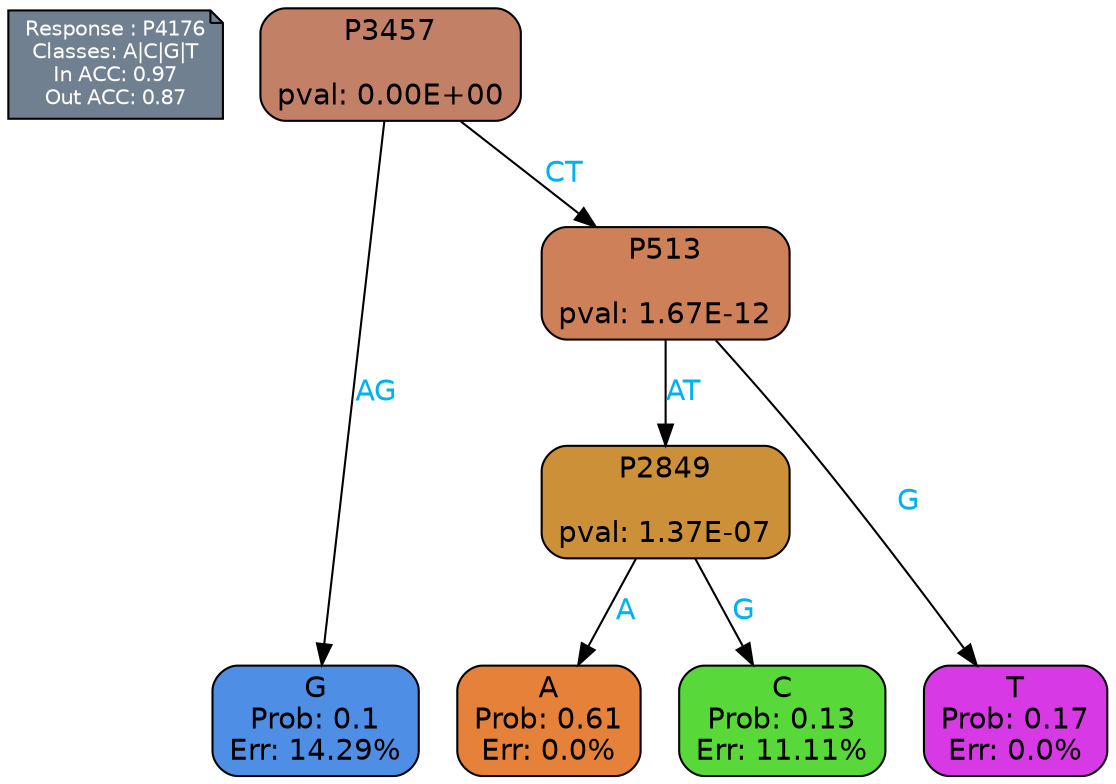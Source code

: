 digraph Tree {
node [shape=box, style="filled, rounded", color="black", fontname=helvetica] ;
graph [ranksep=equally, splines=polylines, bgcolor=transparent, dpi=600] ;
edge [fontname=helvetica] ;
LEGEND [label="Response : P4176
Classes: A|C|G|T
In ACC: 0.97
Out ACC: 0.87
",shape=note,align=left,style=filled,fillcolor="slategray",fontcolor="white",fontsize=10];1 [label="P3457

pval: 0.00E+00", fillcolor="#c28167"] ;
2 [label="G
Prob: 0.1
Err: 14.29%", fillcolor="#4f8ee5"] ;
3 [label="P513

pval: 1.67E-12", fillcolor="#ce8059"] ;
4 [label="P2849

pval: 1.37E-07", fillcolor="#cc9039"] ;
5 [label="A
Prob: 0.61
Err: 0.0%", fillcolor="#e58139"] ;
6 [label="C
Prob: 0.13
Err: 11.11%", fillcolor="#58d939"] ;
7 [label="T
Prob: 0.17
Err: 0.0%", fillcolor="#d739e5"] ;
1 -> 2 [label="AG",fontcolor=deepskyblue2] ;
1 -> 3 [label="CT",fontcolor=deepskyblue2] ;
3 -> 4 [label="AT",fontcolor=deepskyblue2] ;
3 -> 7 [label="G",fontcolor=deepskyblue2] ;
4 -> 5 [label="A",fontcolor=deepskyblue2] ;
4 -> 6 [label="G",fontcolor=deepskyblue2] ;
{rank = same; 2;5;6;7;}{rank = same; LEGEND;1;}}